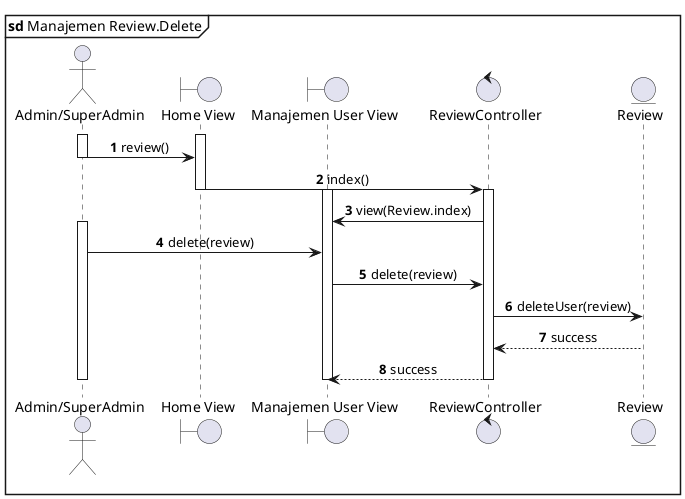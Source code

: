 @startuml Review Manajemen.Delete
mainframe **sd** Manajemen Review.Delete
actor "Admin/SuperAdmin"  as User
boundary "Home View" as HomeView
boundary "Manajemen User View" as ReviewView
control ReviewController 
entity Review as ReviewModel

autonumber
' autoactivate on
skinparam SequenceMessageAlignment center

activate User
activate HomeView
User->HomeView: review()
deactivate User
HomeView->ReviewController: index()
deactivate HomeView
activate ReviewController
activate ReviewView
ReviewController->ReviewView: view(Review.index)
activate User
User->ReviewView: delete(review)
ReviewView->ReviewController: delete(review)
ReviewController->ReviewModel: deleteUser(review)
ReviewModel-->ReviewController: success
ReviewController-->ReviewView: success
deactivate ReviewController
deactivate ReviewView
deactivate User



@enduml
